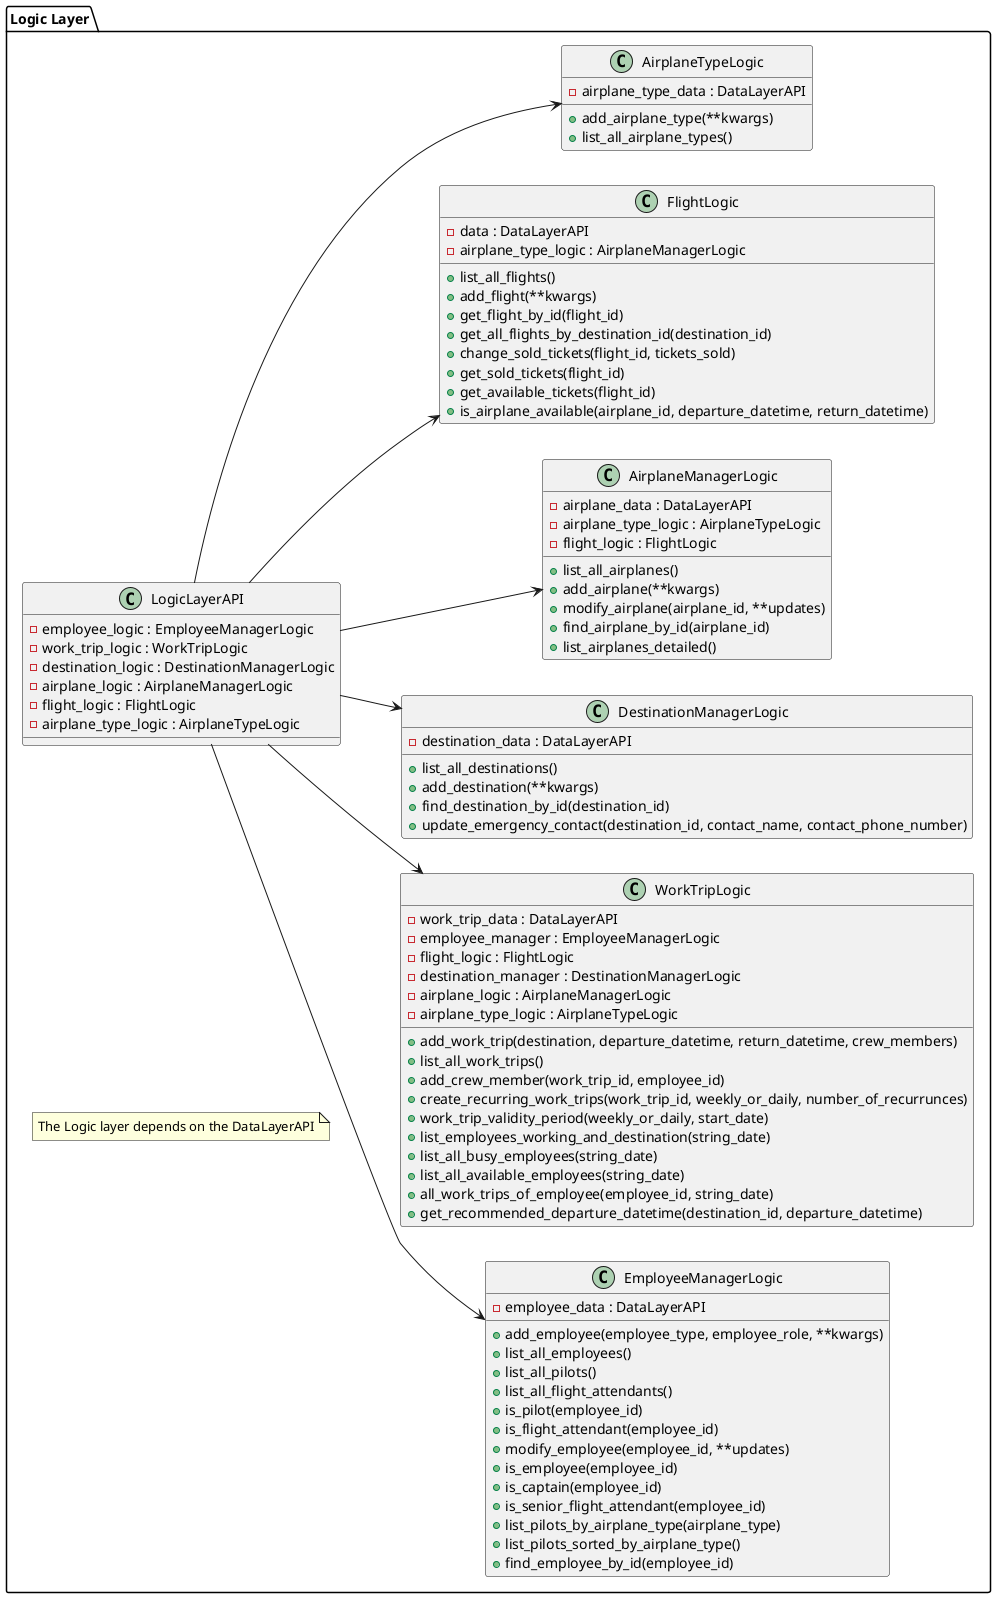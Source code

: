 @startuml
package "Logic Layer" {
    left to right direction

    class LogicLayerAPI {
        - employee_logic : EmployeeManagerLogic
        - work_trip_logic : WorkTripLogic
        - destination_logic : DestinationManagerLogic
        - airplane_logic : AirplaneManagerLogic
        - flight_logic : FlightLogic
        - airplane_type_logic : AirplaneTypeLogic
    }

    class EmployeeManagerLogic {
        - employee_data : DataLayerAPI
        + add_employee(employee_type, employee_role, **kwargs)
        + list_all_employees()
        + list_all_pilots()
        + list_all_flight_attendants()
        + is_pilot(employee_id)
        + is_flight_attendant(employee_id)
        + modify_employee(employee_id, **updates)
        + is_employee(employee_id)
        + is_captain(employee_id)
        + is_senior_flight_attendant(employee_id)
        + list_pilots_by_airplane_type(airplane_type)
        + list_pilots_sorted_by_airplane_type()
        + find_employee_by_id(employee_id)

    }

    class WorkTripLogic {
        - work_trip_data : DataLayerAPI
        - employee_manager : EmployeeManagerLogic
        - flight_logic : FlightLogic
        - destination_manager : DestinationManagerLogic
        - airplane_logic : AirplaneManagerLogic
        - airplane_type_logic : AirplaneTypeLogic
        + add_work_trip(destination, departure_datetime, return_datetime, crew_members)
        + list_all_work_trips()
        + add_crew_member(work_trip_id, employee_id)
        + create_recurring_work_trips(work_trip_id, weekly_or_daily, number_of_recurrunces)
        + work_trip_validity_period(weekly_or_daily, start_date)
        + list_employees_working_and_destination(string_date)
        + list_all_busy_employees(string_date)
        + list_all_available_employees(string_date)
        + all_work_trips_of_employee(employee_id, string_date)
        + get_recommended_departure_datetime(destination_id, departure_datetime)
    }

    class DestinationManagerLogic {
        - destination_data : DataLayerAPI
        + list_all_destinations()
        + add_destination(**kwargs)
        + find_destination_by_id(destination_id)
        + update_emergency_contact(destination_id, contact_name, contact_phone_number)
    }

    class AirplaneManagerLogic {
        - airplane_data : DataLayerAPI
        - airplane_type_logic : AirplaneTypeLogic
        - flight_logic : FlightLogic
        + list_all_airplanes()
        + add_airplane(**kwargs)
        + modify_airplane(airplane_id, **updates)
        + find_airplane_by_id(airplane_id)
        + list_airplanes_detailed()
    }

    class FlightLogic {
        - data : DataLayerAPI
        - airplane_type_logic : AirplaneManagerLogic
        + list_all_flights()
        + add_flight(**kwargs)
        + get_flight_by_id(flight_id)
        + get_all_flights_by_destination_id(destination_id)
        + change_sold_tickets(flight_id, tickets_sold)
        + get_sold_tickets(flight_id)
        + get_available_tickets(flight_id)
        + is_airplane_available(airplane_id, departure_datetime, return_datetime)
    }

    class AirplaneTypeLogic {
        - airplane_type_data : DataLayerAPI
        + add_airplane_type(**kwargs)
        + list_all_airplane_types()
    }

    LogicLayerAPI --> EmployeeManagerLogic
    LogicLayerAPI --> WorkTripLogic
    LogicLayerAPI --> DestinationManagerLogic
    LogicLayerAPI --> AirplaneManagerLogic
    LogicLayerAPI --> FlightLogic
    LogicLayerAPI --> AirplaneTypeLogic
    note "The Logic layer depends on the DataLayerAPI" as NoteLogicLayer

}
@enduml
